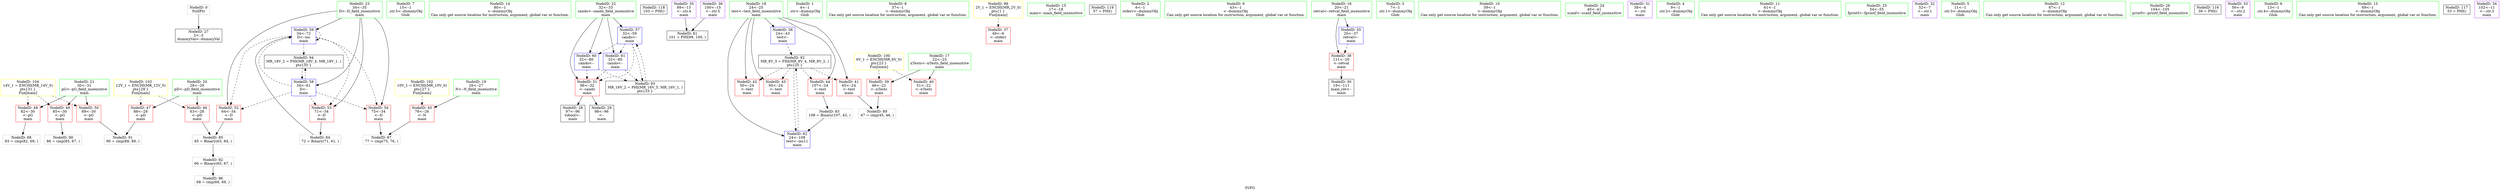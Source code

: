 digraph "SVFG" {
	label="SVFG";

	Node0x5556dc5fe3c0 [shape=record,color=grey,label="{NodeID: 0\nNullPtr}"];
	Node0x5556dc5fe3c0 -> Node0x5556dc611980[style=solid];
	Node0x5556dc616640 [shape=record,color=grey,label="{NodeID: 90\n86 = cmp(85, 67, )\n}"];
	Node0x5556dc5fd930 [shape=record,color=green,label="{NodeID: 7\n15\<--1\n.str.5\<--dummyObj\nGlob }"];
	Node0x5556dc610e00 [shape=record,color=green,label="{NodeID: 14\n80\<--1\n\<--dummyObj\nCan only get source location for instruction, argument, global var or function.}"];
	Node0x5556dc61c810 [shape=record,color=yellow,style=double,label="{NodeID: 104\n14V_1 = ENCHI(MR_14V_0)\npts\{31 \}\nFun[main]}"];
	Node0x5556dc61c810 -> Node0x5556dc5fe450[style=dashed];
	Node0x5556dc61c810 -> Node0x5556dc5fe520[style=dashed];
	Node0x5556dc61c810 -> Node0x5556dc5fe5f0[style=dashed];
	Node0x5556dc611410 [shape=record,color=green,label="{NodeID: 21\n30\<--31\npG\<--pG_field_insensitive\nmain\n}"];
	Node0x5556dc611410 -> Node0x5556dc5fe450[style=solid];
	Node0x5556dc611410 -> Node0x5556dc5fe520[style=solid];
	Node0x5556dc611410 -> Node0x5556dc5fe5f0[style=solid];
	Node0x5556dc611a80 [shape=record,color=black,label="{NodeID: 28\n97\<--96\ntobool\<--\nmain\n}"];
	Node0x5556dc6219c0 [shape=record,color=black,label="{NodeID: 118\n103 = PHI()\n}"];
	Node0x5556dc612030 [shape=record,color=purple,label="{NodeID: 35\n99\<--13\n\<--.str.4\nmain\n}"];
	Node0x5556dc612030 -> Node0x5556dc6154a0[style=solid];
	Node0x5556dc6125e0 [shape=record,color=red,label="{NodeID: 42\n50\<--24\n\<--test\nmain\n}"];
	Node0x5556dc5fe520 [shape=record,color=red,label="{NodeID: 49\n85\<--30\n\<--pG\nmain\n}"];
	Node0x5556dc5fe520 -> Node0x5556dc616640[style=solid];
	Node0x5556dc613d50 [shape=record,color=blue,label="{NodeID: 56\n24\<--43\ntest\<--\nmain\n}"];
	Node0x5556dc613d50 -> Node0x5556dc619290[style=dashed];
	Node0x5556dc615d40 [shape=record,color=grey,label="{NodeID: 84\n72 = Binary(71, 61, )\n}"];
	Node0x5556dc615d40 -> Node0x5556dc613fc0[style=solid];
	Node0x5556dc5fd280 [shape=record,color=green,label="{NodeID: 1\n4\<--1\n.str\<--dummyObj\nGlob }"];
	Node0x5556dc6167c0 [shape=record,color=grey,label="{NodeID: 91\n90 = cmp(88, 89, )\n}"];
	Node0x5556dc5fd9c0 [shape=record,color=green,label="{NodeID: 8\n37\<--1\n\<--dummyObj\nCan only get source location for instruction, argument, global var or function.}"];
	Node0x5556dc6130b0 [shape=record,color=yellow,style=double,label="{NodeID: 98\n2V_1 = ENCHI(MR_2V_0)\npts\{1 \}\nFun[main]}"];
	Node0x5556dc6130b0 -> Node0x5556dc6121d0[style=dashed];
	Node0x5556dc610f00 [shape=record,color=green,label="{NodeID: 15\n17\<--18\nmain\<--main_field_insensitive\n}"];
	Node0x5556dc6114e0 [shape=record,color=green,label="{NodeID: 22\n32\<--33\ncando\<--cando_field_insensitive\nmain\n}"];
	Node0x5556dc6114e0 -> Node0x5556dc5fe6c0[style=solid];
	Node0x5556dc6114e0 -> Node0x5556dc613e20[style=solid];
	Node0x5556dc6114e0 -> Node0x5556dc614090[style=solid];
	Node0x5556dc6114e0 -> Node0x5556dc614160[style=solid];
	Node0x5556dc611b50 [shape=record,color=black,label="{NodeID: 29\n98\<--96\n\<--\nmain\n}"];
	Node0x5556dc621ac0 [shape=record,color=black,label="{NodeID: 119\n57 = PHI()\n}"];
	Node0x5556dc612100 [shape=record,color=purple,label="{NodeID: 36\n100\<--15\n\<--.str.5\nmain\n}"];
	Node0x5556dc612100 -> Node0x5556dc6154a0[style=solid];
	Node0x5556dc6126b0 [shape=record,color=red,label="{NodeID: 43\n95\<--24\n\<--test\nmain\n}"];
	Node0x5556dc5fe5f0 [shape=record,color=red,label="{NodeID: 50\n89\<--30\n\<--pG\nmain\n}"];
	Node0x5556dc5fe5f0 -> Node0x5556dc6167c0[style=solid];
	Node0x5556dc613e20 [shape=record,color=blue,label="{NodeID: 57\n32\<--59\ncando\<--\nmain\n}"];
	Node0x5556dc613e20 -> Node0x5556dc5fe6c0[style=dashed];
	Node0x5556dc613e20 -> Node0x5556dc614090[style=dashed];
	Node0x5556dc613e20 -> Node0x5556dc614160[style=dashed];
	Node0x5556dc613e20 -> Node0x5556dc619790[style=dashed];
	Node0x5556dc615ec0 [shape=record,color=grey,label="{NodeID: 85\n65 = Binary(63, 64, )\n}"];
	Node0x5556dc615ec0 -> Node0x5556dc615a40[style=solid];
	Node0x5556dc5fd450 [shape=record,color=green,label="{NodeID: 2\n6\<--1\nstderr\<--dummyObj\nGlob }"];
	Node0x5556dc619290 [shape=record,color=black,label="{NodeID: 92\nMR_8V_3 = PHI(MR_8V_4, MR_8V_2, )\npts\{25 \}\n}"];
	Node0x5556dc619290 -> Node0x5556dc612510[style=dashed];
	Node0x5556dc619290 -> Node0x5556dc6125e0[style=dashed];
	Node0x5556dc619290 -> Node0x5556dc6126b0[style=dashed];
	Node0x5556dc619290 -> Node0x5556dc612780[style=dashed];
	Node0x5556dc619290 -> Node0x5556dc614230[style=dashed];
	Node0x5556dc6106d0 [shape=record,color=green,label="{NodeID: 9\n43\<--1\n\<--dummyObj\nCan only get source location for instruction, argument, global var or function.}"];
	Node0x5556dc611000 [shape=record,color=green,label="{NodeID: 16\n20\<--21\nretval\<--retval_field_insensitive\nmain\n}"];
	Node0x5556dc611000 -> Node0x5556dc6122a0[style=solid];
	Node0x5556dc611000 -> Node0x5556dc613c80[style=solid];
	Node0x5556dc6115b0 [shape=record,color=green,label="{NodeID: 23\n34\<--35\nD\<--D_field_insensitive\nmain\n}"];
	Node0x5556dc6115b0 -> Node0x5556dc5fe790[style=solid];
	Node0x5556dc6115b0 -> Node0x5556dc613ae0[style=solid];
	Node0x5556dc6115b0 -> Node0x5556dc613bb0[style=solid];
	Node0x5556dc6115b0 -> Node0x5556dc613ef0[style=solid];
	Node0x5556dc6115b0 -> Node0x5556dc613fc0[style=solid];
	Node0x5556dc611c20 [shape=record,color=black,label="{NodeID: 30\n19\<--111\nmain_ret\<--\nmain\n}"];
	Node0x5556dc6121d0 [shape=record,color=red,label="{NodeID: 37\n49\<--6\n\<--stderr\nmain\n}"];
	Node0x5556dc612780 [shape=record,color=red,label="{NodeID: 44\n107\<--24\n\<--test\nmain\n}"];
	Node0x5556dc612780 -> Node0x5556dc615bc0[style=solid];
	Node0x5556dc5fe6c0 [shape=record,color=red,label="{NodeID: 51\n96\<--32\n\<--cando\nmain\n}"];
	Node0x5556dc5fe6c0 -> Node0x5556dc611a80[style=solid];
	Node0x5556dc5fe6c0 -> Node0x5556dc611b50[style=solid];
	Node0x5556dc613ef0 [shape=record,color=blue,label="{NodeID: 58\n34\<--61\nD\<--\nmain\n}"];
	Node0x5556dc613ef0 -> Node0x5556dc5fe790[style=dashed];
	Node0x5556dc613ef0 -> Node0x5556dc613ae0[style=dashed];
	Node0x5556dc613ef0 -> Node0x5556dc613bb0[style=dashed];
	Node0x5556dc613ef0 -> Node0x5556dc613fc0[style=dashed];
	Node0x5556dc613ef0 -> Node0x5556dc619c90[style=dashed];
	Node0x5556dc616040 [shape=record,color=grey,label="{NodeID: 86\n68 = cmp(66, 69, )\n}"];
	Node0x5556dc5fd130 [shape=record,color=green,label="{NodeID: 3\n7\<--1\n.str.1\<--dummyObj\nGlob }"];
	Node0x5556dc619790 [shape=record,color=black,label="{NodeID: 93\nMR_16V_2 = PHI(MR_16V_5, MR_16V_1, )\npts\{33 \}\n}"];
	Node0x5556dc619790 -> Node0x5556dc613e20[style=dashed];
	Node0x5556dc6107a0 [shape=record,color=green,label="{NodeID: 10\n59\<--1\n\<--dummyObj\nCan only get source location for instruction, argument, global var or function.}"];
	Node0x5556dc61c4c0 [shape=record,color=yellow,style=double,label="{NodeID: 100\n6V_1 = ENCHI(MR_6V_0)\npts\{23 \}\nFun[main]}"];
	Node0x5556dc61c4c0 -> Node0x5556dc612370[style=dashed];
	Node0x5556dc61c4c0 -> Node0x5556dc612440[style=dashed];
	Node0x5556dc6110d0 [shape=record,color=green,label="{NodeID: 17\n22\<--23\nnTests\<--nTests_field_insensitive\nmain\n}"];
	Node0x5556dc6110d0 -> Node0x5556dc612370[style=solid];
	Node0x5556dc6110d0 -> Node0x5556dc612440[style=solid];
	Node0x5556dc611680 [shape=record,color=green,label="{NodeID: 24\n40\<--41\nscanf\<--scanf_field_insensitive\n}"];
	Node0x5556dc611cf0 [shape=record,color=purple,label="{NodeID: 31\n38\<--4\n\<--.str\nmain\n}"];
	Node0x5556dc6122a0 [shape=record,color=red,label="{NodeID: 38\n111\<--20\n\<--retval\nmain\n}"];
	Node0x5556dc6122a0 -> Node0x5556dc611c20[style=solid];
	Node0x5556dc612850 [shape=record,color=red,label="{NodeID: 45\n76\<--26\n\<--N\nmain\n}"];
	Node0x5556dc612850 -> Node0x5556dc6161c0[style=solid];
	Node0x5556dc5fe790 [shape=record,color=red,label="{NodeID: 52\n64\<--34\n\<--D\nmain\n}"];
	Node0x5556dc5fe790 -> Node0x5556dc615ec0[style=solid];
	Node0x5556dc613fc0 [shape=record,color=blue,label="{NodeID: 59\n34\<--72\nD\<--inc\nmain\n}"];
	Node0x5556dc613fc0 -> Node0x5556dc5fe790[style=dashed];
	Node0x5556dc613fc0 -> Node0x5556dc613ae0[style=dashed];
	Node0x5556dc613fc0 -> Node0x5556dc613bb0[style=dashed];
	Node0x5556dc613fc0 -> Node0x5556dc613fc0[style=dashed];
	Node0x5556dc613fc0 -> Node0x5556dc619c90[style=dashed];
	Node0x5556dc6161c0 [shape=record,color=grey,label="{NodeID: 87\n77 = cmp(75, 76, )\n}"];
	Node0x5556dc610390 [shape=record,color=green,label="{NodeID: 4\n9\<--1\n.str.2\<--dummyObj\nGlob }"];
	Node0x5556dc619c90 [shape=record,color=black,label="{NodeID: 94\nMR_18V_2 = PHI(MR_18V_4, MR_18V_1, )\npts\{35 \}\n}"];
	Node0x5556dc619c90 -> Node0x5556dc613ef0[style=dashed];
	Node0x5556dc610870 [shape=record,color=green,label="{NodeID: 11\n61\<--1\n\<--dummyObj\nCan only get source location for instruction, argument, global var or function.}"];
	Node0x5556dc6111a0 [shape=record,color=green,label="{NodeID: 18\n24\<--25\ntest\<--test_field_insensitive\nmain\n}"];
	Node0x5556dc6111a0 -> Node0x5556dc612510[style=solid];
	Node0x5556dc6111a0 -> Node0x5556dc6125e0[style=solid];
	Node0x5556dc6111a0 -> Node0x5556dc6126b0[style=solid];
	Node0x5556dc6111a0 -> Node0x5556dc612780[style=solid];
	Node0x5556dc6111a0 -> Node0x5556dc613d50[style=solid];
	Node0x5556dc6111a0 -> Node0x5556dc614230[style=solid];
	Node0x5556dc611780 [shape=record,color=green,label="{NodeID: 25\n54\<--55\nfprintf\<--fprintf_field_insensitive\n}"];
	Node0x5556dc611dc0 [shape=record,color=purple,label="{NodeID: 32\n52\<--7\n\<--.str.1\nmain\n}"];
	Node0x5556dc612370 [shape=record,color=red,label="{NodeID: 39\n46\<--22\n\<--nTests\nmain\n}"];
	Node0x5556dc612370 -> Node0x5556dc6164c0[style=solid];
	Node0x5556dc612920 [shape=record,color=red,label="{NodeID: 46\n63\<--28\n\<--pD\nmain\n}"];
	Node0x5556dc612920 -> Node0x5556dc615ec0[style=solid];
	Node0x5556dc613ae0 [shape=record,color=red,label="{NodeID: 53\n71\<--34\n\<--D\nmain\n}"];
	Node0x5556dc613ae0 -> Node0x5556dc615d40[style=solid];
	Node0x5556dc614090 [shape=record,color=blue,label="{NodeID: 60\n32\<--80\ncando\<--\nmain\n}"];
	Node0x5556dc614090 -> Node0x5556dc5fe6c0[style=dashed];
	Node0x5556dc614090 -> Node0x5556dc619790[style=dashed];
	Node0x5556dc6154a0 [shape=record,color=black,label="{NodeID: 81\n101 = PHI(99, 100, )\n}"];
	Node0x5556dc616340 [shape=record,color=grey,label="{NodeID: 88\n83 = cmp(82, 69, )\n}"];
	Node0x5556dc610420 [shape=record,color=green,label="{NodeID: 5\n11\<--1\n.str.3\<--dummyObj\nGlob }"];
	Node0x5556dc610cb0 [shape=record,color=green,label="{NodeID: 12\n67\<--1\n\<--dummyObj\nCan only get source location for instruction, argument, global var or function.}"];
	Node0x5556dc61c650 [shape=record,color=yellow,style=double,label="{NodeID: 102\n10V_1 = ENCHI(MR_10V_0)\npts\{27 \}\nFun[main]}"];
	Node0x5556dc61c650 -> Node0x5556dc612850[style=dashed];
	Node0x5556dc611270 [shape=record,color=green,label="{NodeID: 19\n26\<--27\nN\<--N_field_insensitive\nmain\n}"];
	Node0x5556dc611270 -> Node0x5556dc612850[style=solid];
	Node0x5556dc611880 [shape=record,color=green,label="{NodeID: 26\n104\<--105\nprintf\<--printf_field_insensitive\n}"];
	Node0x5556dc6217c0 [shape=record,color=black,label="{NodeID: 116\n39 = PHI()\n}"];
	Node0x5556dc611e90 [shape=record,color=purple,label="{NodeID: 33\n56\<--9\n\<--.str.2\nmain\n}"];
	Node0x5556dc612440 [shape=record,color=red,label="{NodeID: 40\n51\<--22\n\<--nTests\nmain\n}"];
	Node0x5556dc6129f0 [shape=record,color=red,label="{NodeID: 47\n88\<--28\n\<--pD\nmain\n}"];
	Node0x5556dc6129f0 -> Node0x5556dc6167c0[style=solid];
	Node0x5556dc613bb0 [shape=record,color=red,label="{NodeID: 54\n75\<--34\n\<--D\nmain\n}"];
	Node0x5556dc613bb0 -> Node0x5556dc6161c0[style=solid];
	Node0x5556dc614160 [shape=record,color=blue,label="{NodeID: 61\n32\<--80\ncando\<--\nmain\n}"];
	Node0x5556dc614160 -> Node0x5556dc5fe6c0[style=dashed];
	Node0x5556dc614160 -> Node0x5556dc619790[style=dashed];
	Node0x5556dc615a40 [shape=record,color=grey,label="{NodeID: 82\n66 = Binary(65, 67, )\n}"];
	Node0x5556dc615a40 -> Node0x5556dc616040[style=solid];
	Node0x5556dc6164c0 [shape=record,color=grey,label="{NodeID: 89\n47 = cmp(45, 46, )\n}"];
	Node0x5556dc5fd8a0 [shape=record,color=green,label="{NodeID: 6\n13\<--1\n.str.4\<--dummyObj\nGlob }"];
	Node0x5556dc610d40 [shape=record,color=green,label="{NodeID: 13\n69\<--1\n\<--dummyObj\nCan only get source location for instruction, argument, global var or function.}"];
	Node0x5556dc61c730 [shape=record,color=yellow,style=double,label="{NodeID: 103\n12V_1 = ENCHI(MR_12V_0)\npts\{29 \}\nFun[main]}"];
	Node0x5556dc61c730 -> Node0x5556dc612920[style=dashed];
	Node0x5556dc61c730 -> Node0x5556dc6129f0[style=dashed];
	Node0x5556dc611340 [shape=record,color=green,label="{NodeID: 20\n28\<--29\npD\<--pD_field_insensitive\nmain\n}"];
	Node0x5556dc611340 -> Node0x5556dc612920[style=solid];
	Node0x5556dc611340 -> Node0x5556dc6129f0[style=solid];
	Node0x5556dc611980 [shape=record,color=black,label="{NodeID: 27\n2\<--3\ndummyVal\<--dummyVal\n}"];
	Node0x5556dc6218c0 [shape=record,color=black,label="{NodeID: 117\n53 = PHI()\n}"];
	Node0x5556dc611f60 [shape=record,color=purple,label="{NodeID: 34\n102\<--11\n\<--.str.3\nmain\n}"];
	Node0x5556dc612510 [shape=record,color=red,label="{NodeID: 41\n45\<--24\n\<--test\nmain\n}"];
	Node0x5556dc612510 -> Node0x5556dc6164c0[style=solid];
	Node0x5556dc5fe450 [shape=record,color=red,label="{NodeID: 48\n82\<--30\n\<--pG\nmain\n}"];
	Node0x5556dc5fe450 -> Node0x5556dc616340[style=solid];
	Node0x5556dc613c80 [shape=record,color=blue,label="{NodeID: 55\n20\<--37\nretval\<--\nmain\n}"];
	Node0x5556dc613c80 -> Node0x5556dc6122a0[style=dashed];
	Node0x5556dc614230 [shape=record,color=blue,label="{NodeID: 62\n24\<--108\ntest\<--inc11\nmain\n}"];
	Node0x5556dc614230 -> Node0x5556dc619290[style=dashed];
	Node0x5556dc615bc0 [shape=record,color=grey,label="{NodeID: 83\n108 = Binary(107, 43, )\n}"];
	Node0x5556dc615bc0 -> Node0x5556dc614230[style=solid];
}
